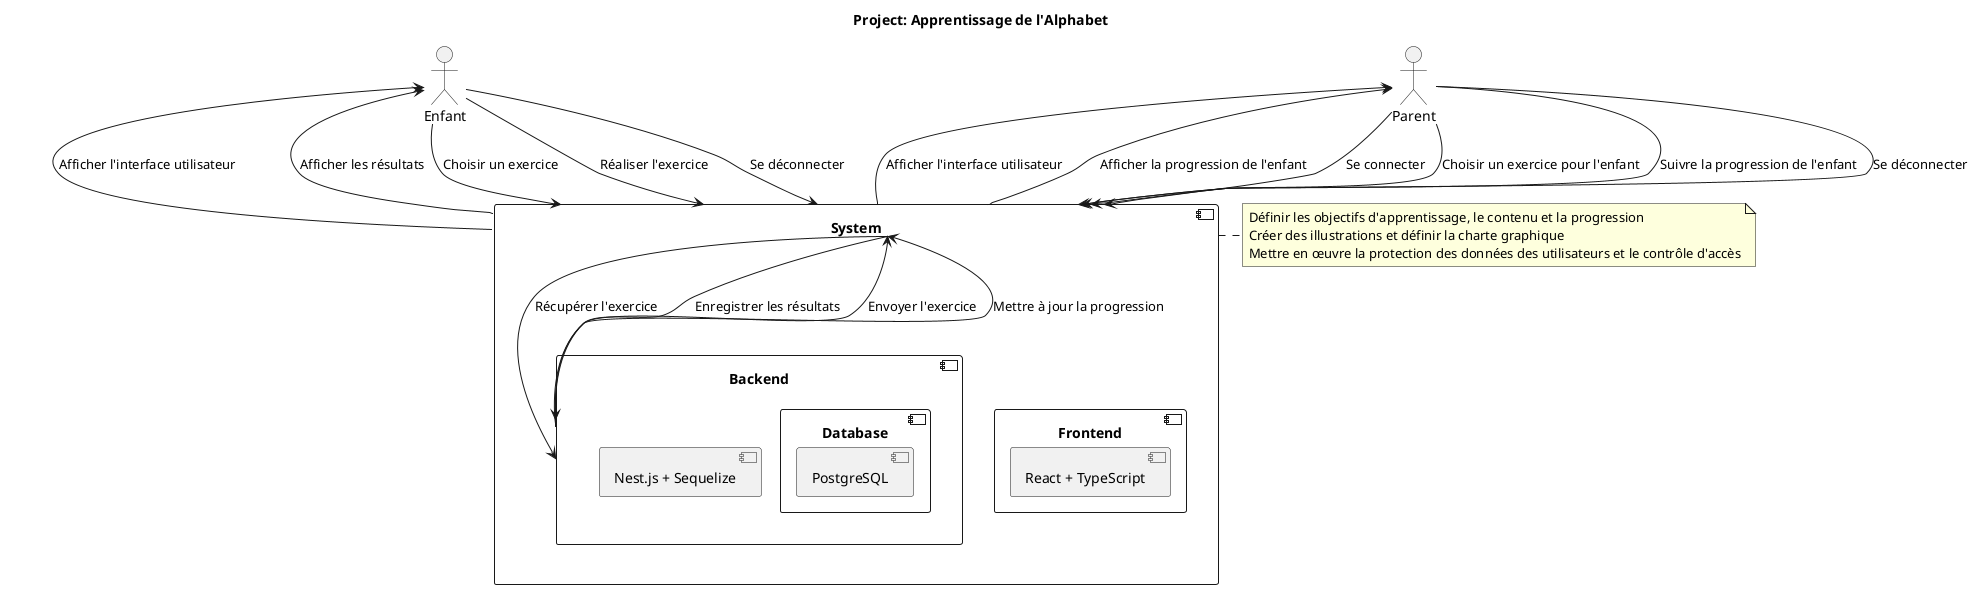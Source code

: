 @startuml name
title Project: Apprentissage de l'Alphabet

actor Enfant as User1
actor Parent as User2

component System {
  component Frontend {
    [React + TypeScript] as FrontendTech
  }
  component Backend {
    [Nest.js + Sequelize] as BackendTech
    component Database {
      [PostgreSQL] as DatabaseTech
    }
  }
}

User2 --> System : Se connecter

System --> User1 : Afficher l'interface utilisateur
System --> User2 : Afficher l'interface utilisateur

User1 --> System : Choisir un exercice
User2 --> System : Choisir un exercice pour l'enfant

System --> Backend : Récupérer l'exercice

Backend --> System : Envoyer l'exercice

User1 --> System : Réaliser l'exercice
User2 --> System : Suivre la progression de l'enfant

System --> Backend : Enregistrer les résultats

Backend --> System : Mettre à jour la progression

System --> User1 : Afficher les résultats
System --> User2 : Afficher la progression de l'enfant


User1 --> System : Se déconnecter
User2 --> System : Se déconnecter

note right of System
  Définir les objectifs d'apprentissage, le contenu et la progression
  Créer des illustrations et définir la charte graphique
  Mettre en œuvre la protection des données des utilisateurs et le contrôle d'accès
end note
@enduml

